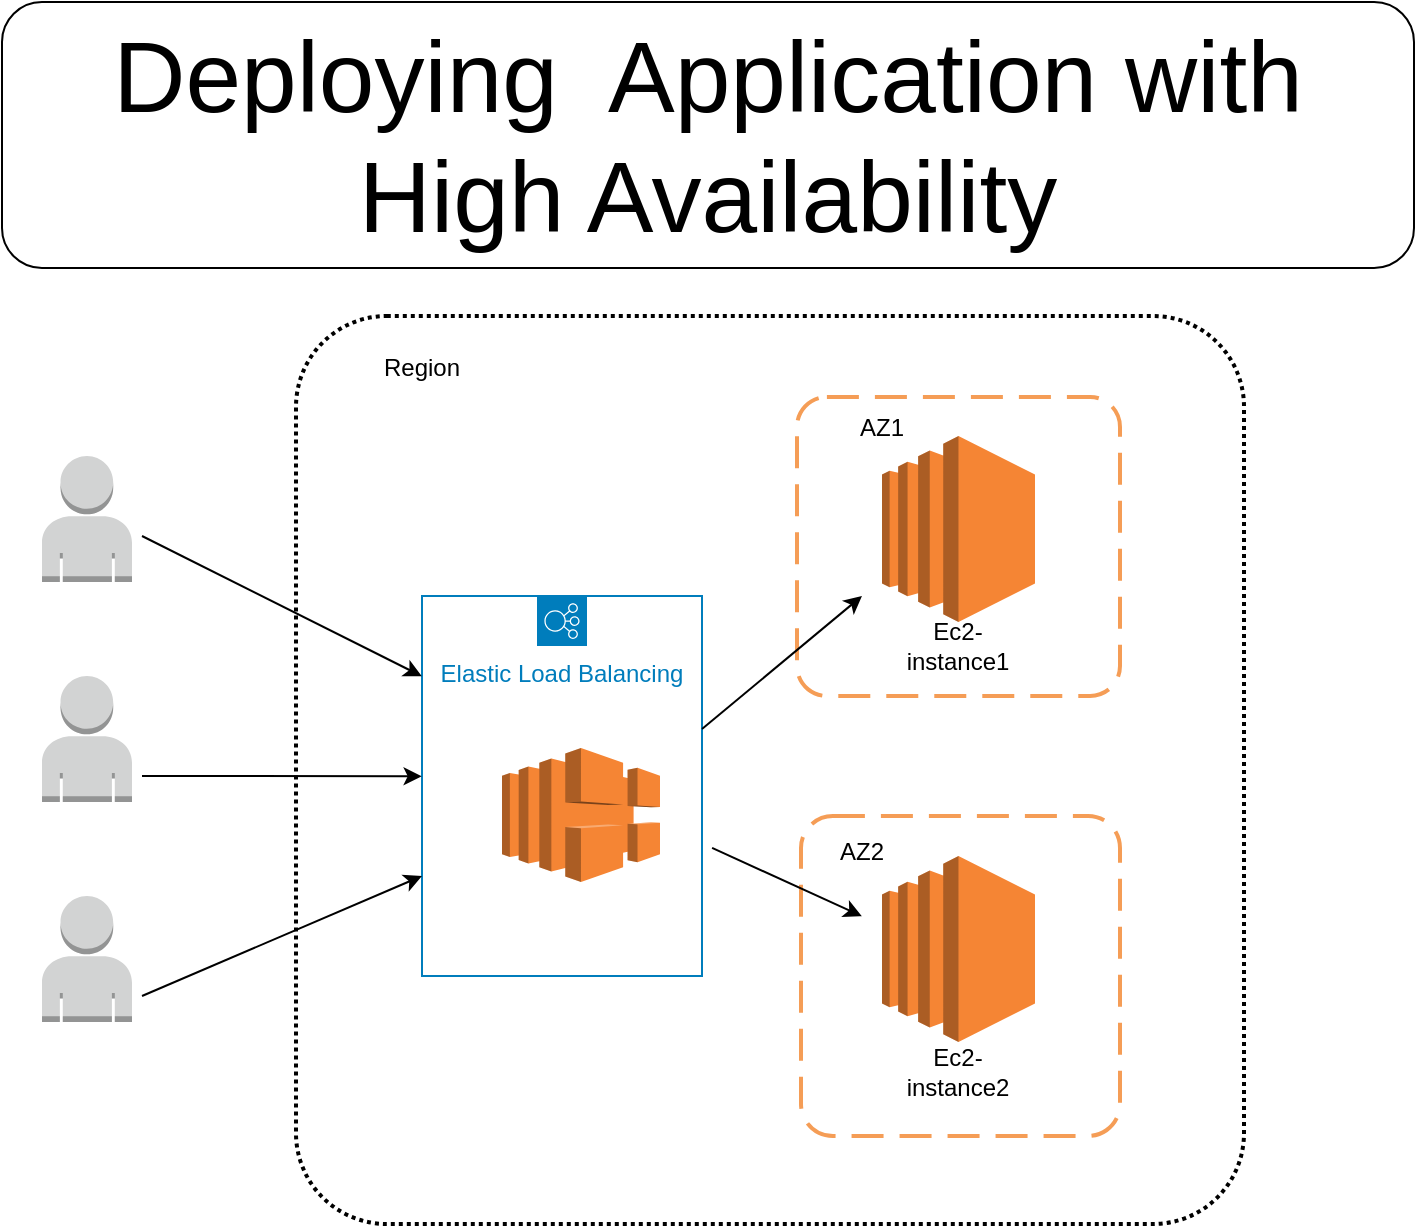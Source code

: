 <mxfile version="23.0.2" type="device" pages="2">
  <diagram name="Page-1" id="KUGt1gyjp17koe7uLikq">
    <mxGraphModel dx="1980" dy="1358" grid="0" gridSize="10" guides="1" tooltips="1" connect="1" arrows="1" fold="1" page="1" pageScale="1" pageWidth="1100" pageHeight="850" math="0" shadow="0">
      <root>
        <object label="" id="0">
          <mxCell />
        </object>
        <mxCell id="1" parent="0" />
        <mxCell id="izujS56kX8gQX9ka1Kyw-1" value="" style="outlineConnect=0;dashed=0;verticalLabelPosition=bottom;verticalAlign=top;align=center;html=1;shape=mxgraph.aws3.elastic_load_balancing;fillColor=#F58534;gradientColor=none;" parent="1" vertex="1">
          <mxGeometry x="-619" y="-440" width="79" height="67" as="geometry" />
        </mxCell>
        <mxCell id="izujS56kX8gQX9ka1Kyw-2" value="" style="outlineConnect=0;dashed=0;verticalLabelPosition=bottom;verticalAlign=top;align=center;html=1;shape=mxgraph.aws3.ec2;fillColor=#F58534;gradientColor=none;" parent="1" vertex="1">
          <mxGeometry x="-429" y="-386" width="76.5" height="93" as="geometry" />
        </mxCell>
        <mxCell id="izujS56kX8gQX9ka1Kyw-3" value="" style="outlineConnect=0;dashed=0;verticalLabelPosition=bottom;verticalAlign=top;align=center;html=1;shape=mxgraph.aws3.ec2;fillColor=#F58534;gradientColor=none;" parent="1" vertex="1">
          <mxGeometry x="-429" y="-596" width="76.5" height="93" as="geometry" />
        </mxCell>
        <mxCell id="izujS56kX8gQX9ka1Kyw-4" value="" style="rounded=1;arcSize=10;dashed=1;strokeColor=#F59D56;fillColor=none;gradientColor=none;dashPattern=8 4;strokeWidth=2;" parent="1" vertex="1">
          <mxGeometry x="-469.5" y="-406" width="159.5" height="160" as="geometry" />
        </mxCell>
        <mxCell id="izujS56kX8gQX9ka1Kyw-5" value="" style="rounded=1;arcSize=10;dashed=1;strokeColor=#F59D56;fillColor=none;gradientColor=none;dashPattern=8 4;strokeWidth=2;" parent="1" vertex="1">
          <mxGeometry x="-471.5" y="-615.5" width="161.5" height="149.5" as="geometry" />
        </mxCell>
        <mxCell id="izujS56kX8gQX9ka1Kyw-12" value="Elastic Load Balancing" style="sketch=0;outlineConnect=0;gradientColor=none;html=1;whiteSpace=wrap;fontSize=12;fontStyle=0;shape=mxgraph.aws4.groupCenter;grIcon=mxgraph.aws4.group_elastic_load_balancing;grStroke=1;strokeColor=#007DBC;fillColor=none;verticalAlign=top;align=center;fontColor=#007DBC;dashed=0;spacingTop=25;" parent="1" vertex="1">
          <mxGeometry x="-659" y="-516" width="140" height="190" as="geometry" />
        </mxCell>
        <mxCell id="izujS56kX8gQX9ka1Kyw-14" value="" style="outlineConnect=0;dashed=0;verticalLabelPosition=bottom;verticalAlign=top;align=center;html=1;shape=mxgraph.aws3.user;fillColor=#D2D3D3;gradientColor=none;" parent="1" vertex="1">
          <mxGeometry x="-849" y="-366" width="45" height="63" as="geometry" />
        </mxCell>
        <mxCell id="izujS56kX8gQX9ka1Kyw-15" value="" style="outlineConnect=0;dashed=0;verticalLabelPosition=bottom;verticalAlign=top;align=center;html=1;shape=mxgraph.aws3.user;fillColor=#D2D3D3;gradientColor=none;" parent="1" vertex="1">
          <mxGeometry x="-849" y="-476" width="45" height="63" as="geometry" />
        </mxCell>
        <mxCell id="izujS56kX8gQX9ka1Kyw-16" value="" style="outlineConnect=0;dashed=0;verticalLabelPosition=bottom;verticalAlign=top;align=center;html=1;shape=mxgraph.aws3.user;fillColor=#D2D3D3;gradientColor=none;" parent="1" vertex="1">
          <mxGeometry x="-849" y="-586" width="45" height="63" as="geometry" />
        </mxCell>
        <mxCell id="izujS56kX8gQX9ka1Kyw-17" value="" style="endArrow=classic;html=1;rounded=0;exitX=0.295;exitY=0.512;exitDx=0;exitDy=0;exitPerimeter=0;" parent="1" edge="1">
          <mxGeometry width="50" height="50" relative="1" as="geometry">
            <mxPoint x="-519" y="-449.47" as="sourcePoint" />
            <mxPoint x="-439" y="-516" as="targetPoint" />
          </mxGeometry>
        </mxCell>
        <mxCell id="izujS56kX8gQX9ka1Kyw-19" value="" style="endArrow=classic;html=1;rounded=0;entryX=0.568;entryY=0.706;entryDx=0;entryDy=0;entryPerimeter=0;exitX=1.036;exitY=0.663;exitDx=0;exitDy=0;exitPerimeter=0;" parent="1" source="izujS56kX8gQX9ka1Kyw-12" edge="1">
          <mxGeometry width="50" height="50" relative="1" as="geometry">
            <mxPoint x="-378.066" y="-216" as="sourcePoint" />
            <mxPoint x="-439.08" y="-355.92" as="targetPoint" />
          </mxGeometry>
        </mxCell>
        <mxCell id="izujS56kX8gQX9ka1Kyw-20" value="" style="endArrow=classic;html=1;rounded=0;entryX=0.068;entryY=0.427;entryDx=0;entryDy=0;entryPerimeter=0;" parent="1" edge="1">
          <mxGeometry width="50" height="50" relative="1" as="geometry">
            <mxPoint x="-799" y="-546" as="sourcePoint" />
            <mxPoint x="-659.08" y="-475.89" as="targetPoint" />
          </mxGeometry>
        </mxCell>
        <mxCell id="izujS56kX8gQX9ka1Kyw-21" value="" style="endArrow=classic;html=1;rounded=0;entryX=0.106;entryY=0.523;entryDx=0;entryDy=0;entryPerimeter=0;" parent="1" edge="1">
          <mxGeometry width="50" height="50" relative="1" as="geometry">
            <mxPoint x="-799" y="-426" as="sourcePoint" />
            <mxPoint x="-659.18" y="-425.88" as="targetPoint" />
          </mxGeometry>
        </mxCell>
        <mxCell id="izujS56kX8gQX9ka1Kyw-22" value="" style="endArrow=classic;html=1;rounded=0;" parent="1" edge="1">
          <mxGeometry width="50" height="50" relative="1" as="geometry">
            <mxPoint x="-799" y="-316" as="sourcePoint" />
            <mxPoint x="-659" y="-376" as="targetPoint" />
          </mxGeometry>
        </mxCell>
        <mxCell id="izujS56kX8gQX9ka1Kyw-23" value="Ec2-instance1" style="text;html=1;strokeColor=none;fillColor=none;align=center;verticalAlign=middle;whiteSpace=wrap;rounded=0;" parent="1" vertex="1">
          <mxGeometry x="-420.75" y="-506" width="60" height="30" as="geometry" />
        </mxCell>
        <mxCell id="izujS56kX8gQX9ka1Kyw-24" value="Ec2-instance2" style="text;html=1;strokeColor=none;fillColor=none;align=center;verticalAlign=middle;whiteSpace=wrap;rounded=0;" parent="1" vertex="1">
          <mxGeometry x="-420.75" y="-293" width="60" height="30" as="geometry" />
        </mxCell>
        <mxCell id="izujS56kX8gQX9ka1Kyw-25" value="AZ1" style="text;html=1;strokeColor=none;fillColor=none;align=center;verticalAlign=middle;whiteSpace=wrap;rounded=0;" parent="1" vertex="1">
          <mxGeometry x="-449" y="-615.5" width="39.5" height="30" as="geometry" />
        </mxCell>
        <mxCell id="izujS56kX8gQX9ka1Kyw-26" value="AZ2" style="text;html=1;strokeColor=none;fillColor=none;align=center;verticalAlign=middle;whiteSpace=wrap;rounded=0;" parent="1" vertex="1">
          <mxGeometry x="-459.25" y="-403" width="40.25" height="30" as="geometry" />
        </mxCell>
        <mxCell id="izujS56kX8gQX9ka1Kyw-28" value="Region" style="text;html=1;strokeColor=none;fillColor=none;align=center;verticalAlign=middle;whiteSpace=wrap;rounded=0;" parent="1" vertex="1">
          <mxGeometry x="-689" y="-645.5" width="60" height="30" as="geometry" />
        </mxCell>
        <mxCell id="z4RkHW4B1aMtK1B5ozR9-2" value="Deploying&amp;nbsp; Application with High Availability" style="rounded=1;whiteSpace=wrap;html=1;fontSize=50;" parent="1" vertex="1">
          <mxGeometry x="-869" y="-813" width="706" height="133" as="geometry" />
        </mxCell>
        <mxCell id="eIFVqnREZY7FFHyICBpf-4" value="" style="rounded=1;arcSize=10;dashed=1;fillColor=none;gradientColor=none;dashPattern=1 1;strokeWidth=2;" parent="1" vertex="1">
          <mxGeometry x="-722" y="-656" width="474" height="454" as="geometry" />
        </mxCell>
      </root>
    </mxGraphModel>
  </diagram>
  <diagram id="2-esAXaiFw1-v3m1ElKg" name="Page-2">
    <mxGraphModel dx="880" dy="508" grid="0" gridSize="10" guides="1" tooltips="1" connect="1" arrows="1" fold="1" page="1" pageScale="1" pageWidth="850" pageHeight="1100" math="0" shadow="0">
      <root>
        <object label="" step1="configure ec2 instances with basic details&#xa;" id="0">
          <mxCell />
        </object>
        <mxCell id="1" parent="0" />
      </root>
    </mxGraphModel>
  </diagram>
</mxfile>
